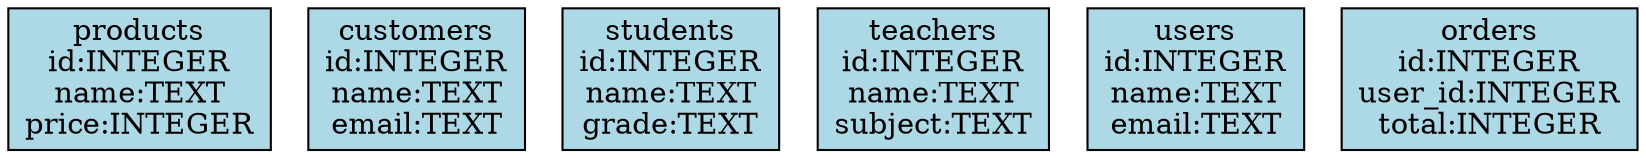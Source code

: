 digraph G {
node [shape=box style=filled fillcolor=lightblue];
"products" [label="products\nid:INTEGER\nname:TEXT\nprice:INTEGER\n"];
"customers" [label="customers\nid:INTEGER\nname:TEXT\nemail:TEXT\n"];
"students" [label="students\nid:INTEGER\nname:TEXT\ngrade:TEXT\n"];
"teachers" [label="teachers\nid:INTEGER\nname:TEXT\nsubject:TEXT\n"];
"users" [label="users\nid:INTEGER\nname:TEXT\nemail:TEXT\n"];
"orders" [label="orders\nid:INTEGER\nuser_id:INTEGER\ntotal:INTEGER\n"];
}
